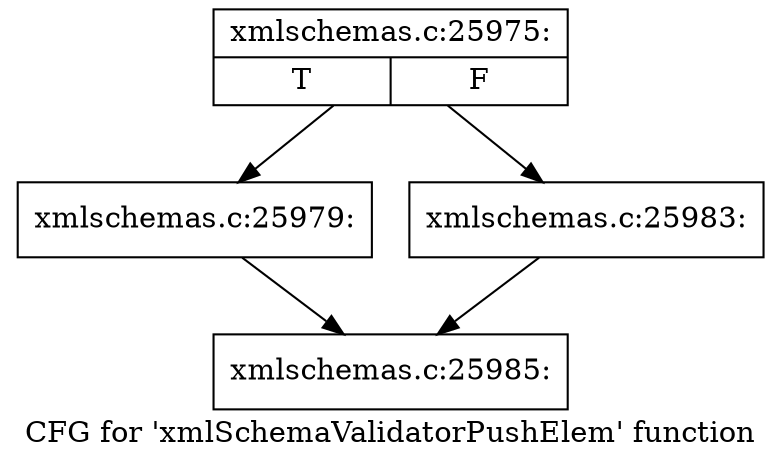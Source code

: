 digraph "CFG for 'xmlSchemaValidatorPushElem' function" {
	label="CFG for 'xmlSchemaValidatorPushElem' function";

	Node0x547d9e0 [shape=record,label="{xmlschemas.c:25975:|{<s0>T|<s1>F}}"];
	Node0x547d9e0 -> Node0x547dd00;
	Node0x547d9e0 -> Node0x5481c10;
	Node0x547dd00 [shape=record,label="{xmlschemas.c:25979:}"];
	Node0x547dd00 -> Node0x5481450;
	Node0x5481c10 [shape=record,label="{xmlschemas.c:25983:}"];
	Node0x5481c10 -> Node0x5481450;
	Node0x5481450 [shape=record,label="{xmlschemas.c:25985:}"];
}
